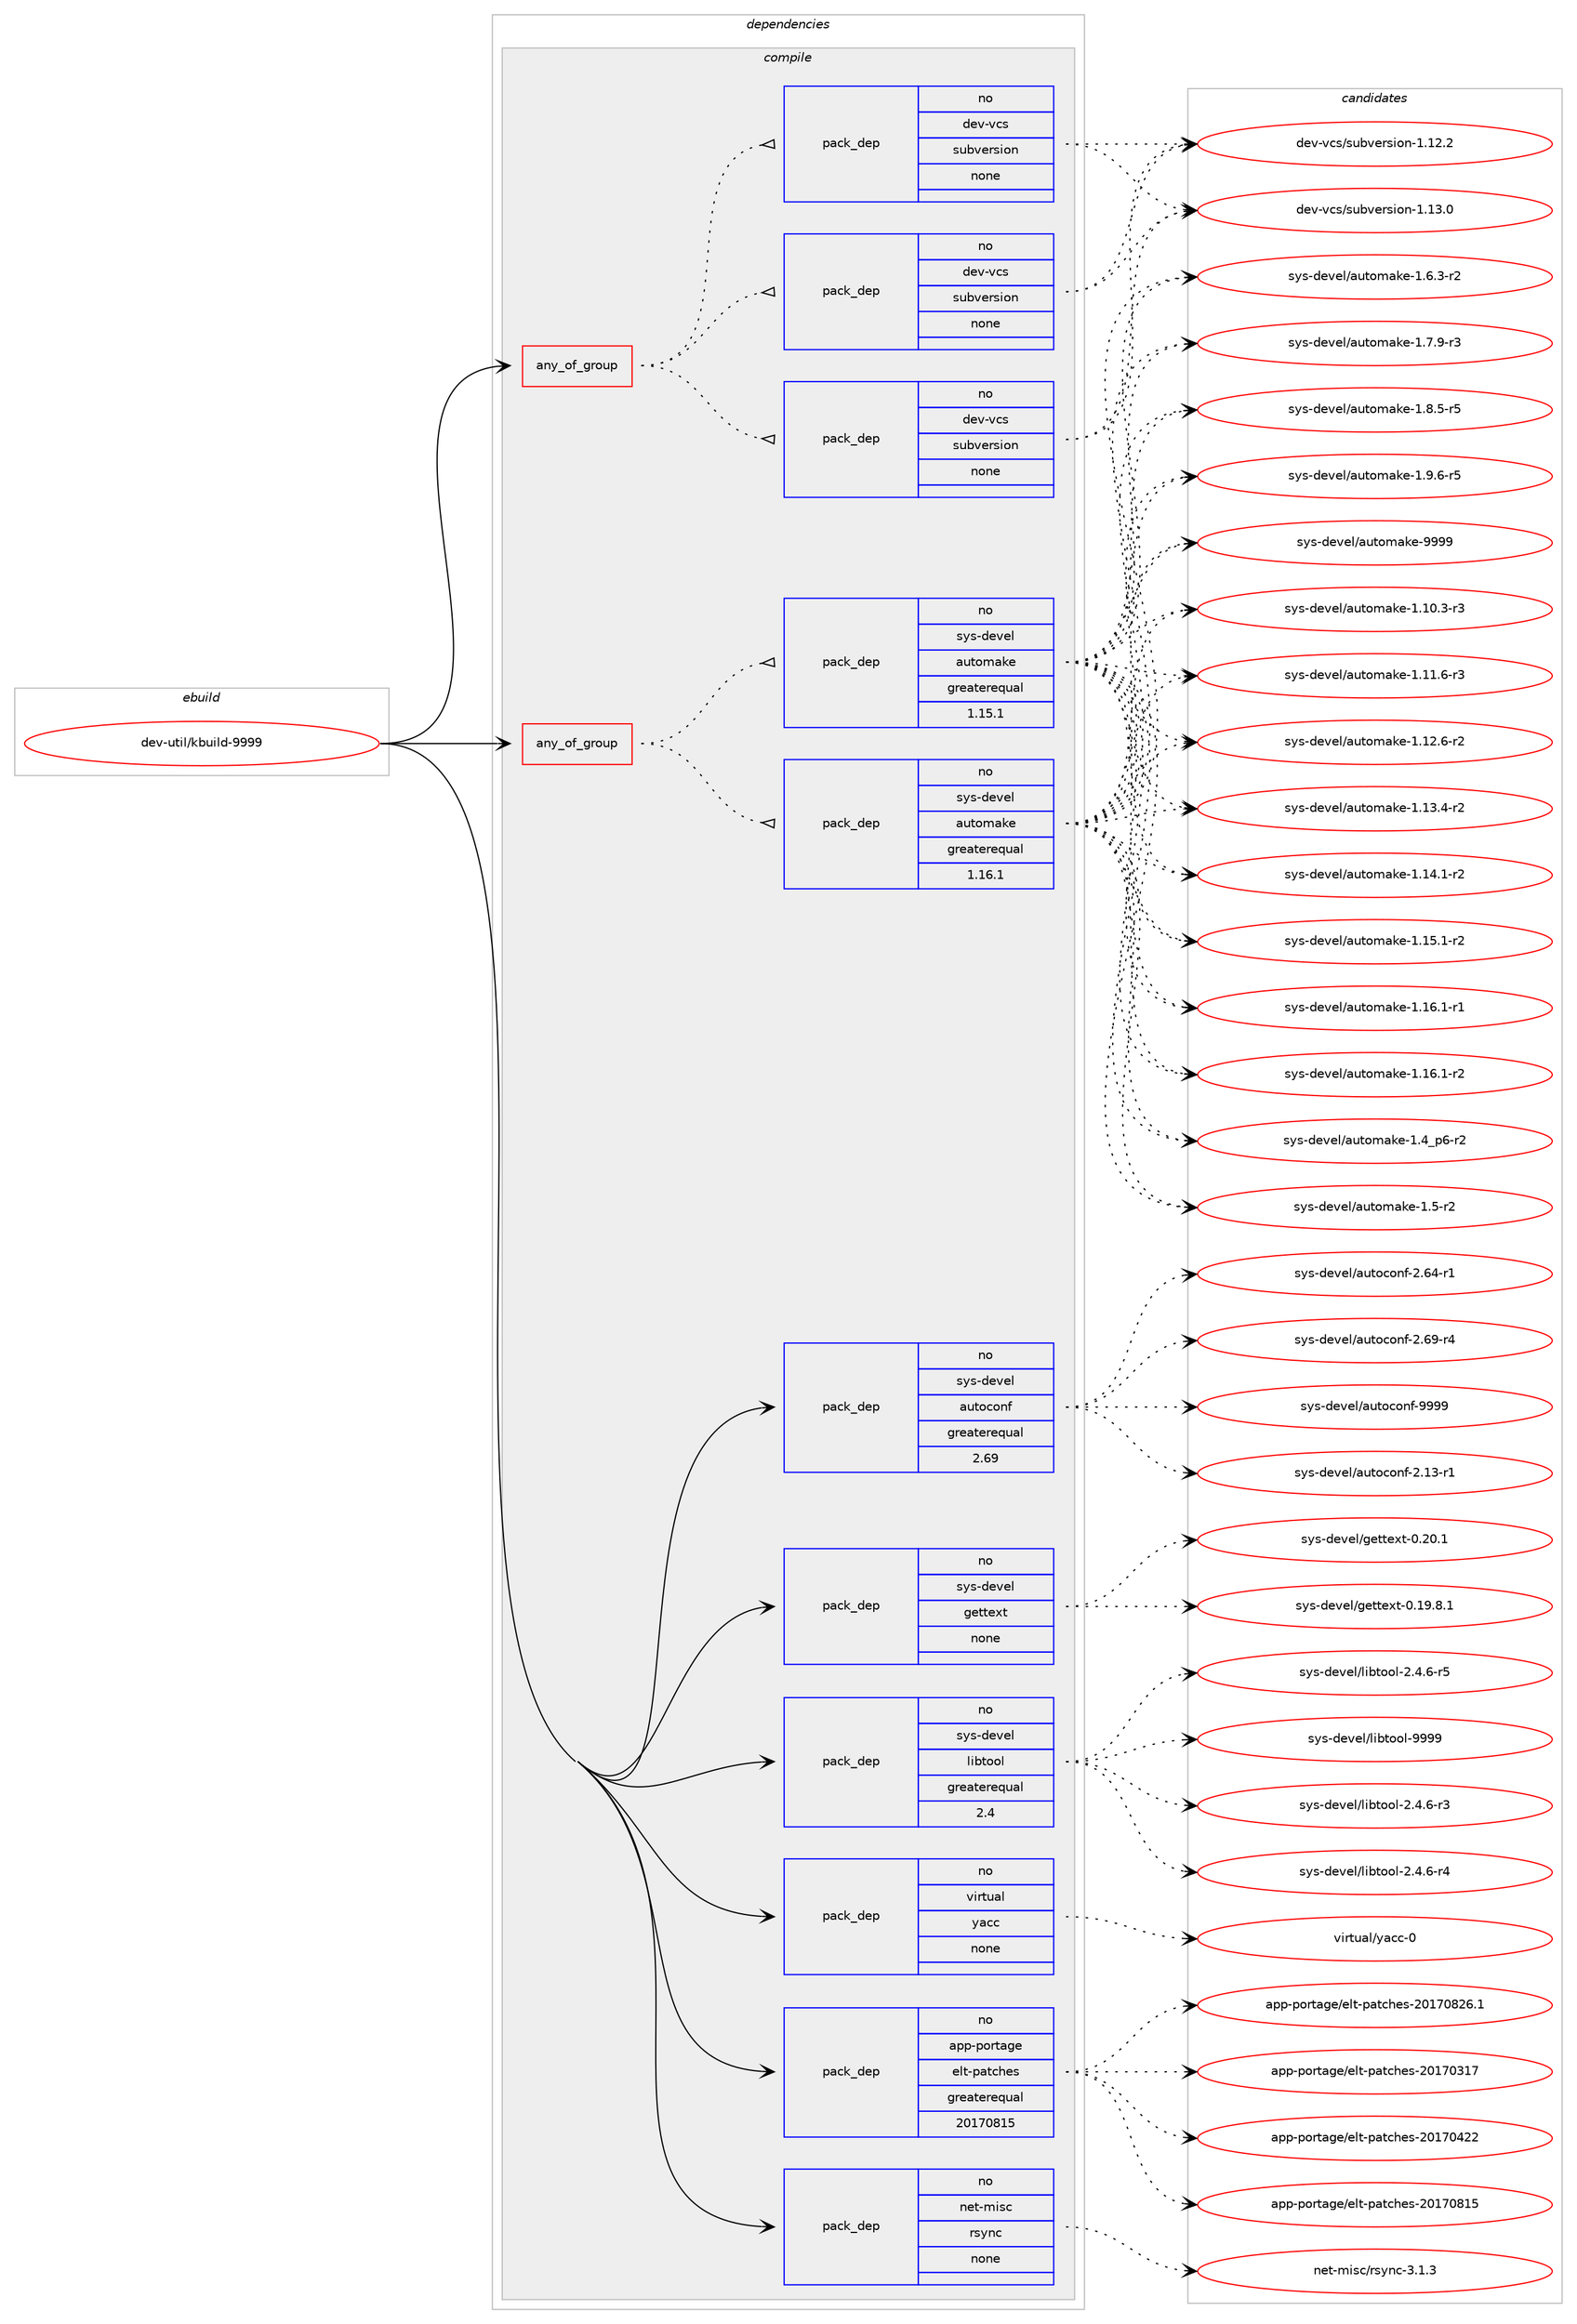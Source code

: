 digraph prolog {

# *************
# Graph options
# *************

newrank=true;
concentrate=true;
compound=true;
graph [rankdir=LR,fontname=Helvetica,fontsize=10,ranksep=1.5];#, ranksep=2.5, nodesep=0.2];
edge  [arrowhead=vee];
node  [fontname=Helvetica,fontsize=10];

# **********
# The ebuild
# **********

subgraph cluster_leftcol {
color=gray;
rank=same;
label=<<i>ebuild</i>>;
id [label="dev-util/kbuild-9999", color=red, width=4, href="../dev-util/kbuild-9999.svg"];
}

# ****************
# The dependencies
# ****************

subgraph cluster_midcol {
color=gray;
label=<<i>dependencies</i>>;
subgraph cluster_compile {
fillcolor="#eeeeee";
style=filled;
label=<<i>compile</i>>;
subgraph any11771 {
dependency729940 [label=<<TABLE BORDER="0" CELLBORDER="1" CELLSPACING="0" CELLPADDING="4"><TR><TD CELLPADDING="10">any_of_group</TD></TR></TABLE>>, shape=none, color=red];subgraph pack534916 {
dependency729941 [label=<<TABLE BORDER="0" CELLBORDER="1" CELLSPACING="0" CELLPADDING="4" WIDTH="220"><TR><TD ROWSPAN="6" CELLPADDING="30">pack_dep</TD></TR><TR><TD WIDTH="110">no</TD></TR><TR><TD>dev-vcs</TD></TR><TR><TD>subversion</TD></TR><TR><TD>none</TD></TR><TR><TD></TD></TR></TABLE>>, shape=none, color=blue];
}
dependency729940:e -> dependency729941:w [weight=20,style="dotted",arrowhead="oinv"];
subgraph pack534917 {
dependency729942 [label=<<TABLE BORDER="0" CELLBORDER="1" CELLSPACING="0" CELLPADDING="4" WIDTH="220"><TR><TD ROWSPAN="6" CELLPADDING="30">pack_dep</TD></TR><TR><TD WIDTH="110">no</TD></TR><TR><TD>dev-vcs</TD></TR><TR><TD>subversion</TD></TR><TR><TD>none</TD></TR><TR><TD></TD></TR></TABLE>>, shape=none, color=blue];
}
dependency729940:e -> dependency729942:w [weight=20,style="dotted",arrowhead="oinv"];
subgraph pack534918 {
dependency729943 [label=<<TABLE BORDER="0" CELLBORDER="1" CELLSPACING="0" CELLPADDING="4" WIDTH="220"><TR><TD ROWSPAN="6" CELLPADDING="30">pack_dep</TD></TR><TR><TD WIDTH="110">no</TD></TR><TR><TD>dev-vcs</TD></TR><TR><TD>subversion</TD></TR><TR><TD>none</TD></TR><TR><TD></TD></TR></TABLE>>, shape=none, color=blue];
}
dependency729940:e -> dependency729943:w [weight=20,style="dotted",arrowhead="oinv"];
}
id:e -> dependency729940:w [weight=20,style="solid",arrowhead="vee"];
subgraph any11772 {
dependency729944 [label=<<TABLE BORDER="0" CELLBORDER="1" CELLSPACING="0" CELLPADDING="4"><TR><TD CELLPADDING="10">any_of_group</TD></TR></TABLE>>, shape=none, color=red];subgraph pack534919 {
dependency729945 [label=<<TABLE BORDER="0" CELLBORDER="1" CELLSPACING="0" CELLPADDING="4" WIDTH="220"><TR><TD ROWSPAN="6" CELLPADDING="30">pack_dep</TD></TR><TR><TD WIDTH="110">no</TD></TR><TR><TD>sys-devel</TD></TR><TR><TD>automake</TD></TR><TR><TD>greaterequal</TD></TR><TR><TD>1.16.1</TD></TR></TABLE>>, shape=none, color=blue];
}
dependency729944:e -> dependency729945:w [weight=20,style="dotted",arrowhead="oinv"];
subgraph pack534920 {
dependency729946 [label=<<TABLE BORDER="0" CELLBORDER="1" CELLSPACING="0" CELLPADDING="4" WIDTH="220"><TR><TD ROWSPAN="6" CELLPADDING="30">pack_dep</TD></TR><TR><TD WIDTH="110">no</TD></TR><TR><TD>sys-devel</TD></TR><TR><TD>automake</TD></TR><TR><TD>greaterequal</TD></TR><TR><TD>1.15.1</TD></TR></TABLE>>, shape=none, color=blue];
}
dependency729944:e -> dependency729946:w [weight=20,style="dotted",arrowhead="oinv"];
}
id:e -> dependency729944:w [weight=20,style="solid",arrowhead="vee"];
subgraph pack534921 {
dependency729947 [label=<<TABLE BORDER="0" CELLBORDER="1" CELLSPACING="0" CELLPADDING="4" WIDTH="220"><TR><TD ROWSPAN="6" CELLPADDING="30">pack_dep</TD></TR><TR><TD WIDTH="110">no</TD></TR><TR><TD>app-portage</TD></TR><TR><TD>elt-patches</TD></TR><TR><TD>greaterequal</TD></TR><TR><TD>20170815</TD></TR></TABLE>>, shape=none, color=blue];
}
id:e -> dependency729947:w [weight=20,style="solid",arrowhead="vee"];
subgraph pack534922 {
dependency729948 [label=<<TABLE BORDER="0" CELLBORDER="1" CELLSPACING="0" CELLPADDING="4" WIDTH="220"><TR><TD ROWSPAN="6" CELLPADDING="30">pack_dep</TD></TR><TR><TD WIDTH="110">no</TD></TR><TR><TD>net-misc</TD></TR><TR><TD>rsync</TD></TR><TR><TD>none</TD></TR><TR><TD></TD></TR></TABLE>>, shape=none, color=blue];
}
id:e -> dependency729948:w [weight=20,style="solid",arrowhead="vee"];
subgraph pack534923 {
dependency729949 [label=<<TABLE BORDER="0" CELLBORDER="1" CELLSPACING="0" CELLPADDING="4" WIDTH="220"><TR><TD ROWSPAN="6" CELLPADDING="30">pack_dep</TD></TR><TR><TD WIDTH="110">no</TD></TR><TR><TD>sys-devel</TD></TR><TR><TD>autoconf</TD></TR><TR><TD>greaterequal</TD></TR><TR><TD>2.69</TD></TR></TABLE>>, shape=none, color=blue];
}
id:e -> dependency729949:w [weight=20,style="solid",arrowhead="vee"];
subgraph pack534924 {
dependency729950 [label=<<TABLE BORDER="0" CELLBORDER="1" CELLSPACING="0" CELLPADDING="4" WIDTH="220"><TR><TD ROWSPAN="6" CELLPADDING="30">pack_dep</TD></TR><TR><TD WIDTH="110">no</TD></TR><TR><TD>sys-devel</TD></TR><TR><TD>gettext</TD></TR><TR><TD>none</TD></TR><TR><TD></TD></TR></TABLE>>, shape=none, color=blue];
}
id:e -> dependency729950:w [weight=20,style="solid",arrowhead="vee"];
subgraph pack534925 {
dependency729951 [label=<<TABLE BORDER="0" CELLBORDER="1" CELLSPACING="0" CELLPADDING="4" WIDTH="220"><TR><TD ROWSPAN="6" CELLPADDING="30">pack_dep</TD></TR><TR><TD WIDTH="110">no</TD></TR><TR><TD>sys-devel</TD></TR><TR><TD>libtool</TD></TR><TR><TD>greaterequal</TD></TR><TR><TD>2.4</TD></TR></TABLE>>, shape=none, color=blue];
}
id:e -> dependency729951:w [weight=20,style="solid",arrowhead="vee"];
subgraph pack534926 {
dependency729952 [label=<<TABLE BORDER="0" CELLBORDER="1" CELLSPACING="0" CELLPADDING="4" WIDTH="220"><TR><TD ROWSPAN="6" CELLPADDING="30">pack_dep</TD></TR><TR><TD WIDTH="110">no</TD></TR><TR><TD>virtual</TD></TR><TR><TD>yacc</TD></TR><TR><TD>none</TD></TR><TR><TD></TD></TR></TABLE>>, shape=none, color=blue];
}
id:e -> dependency729952:w [weight=20,style="solid",arrowhead="vee"];
}
subgraph cluster_compileandrun {
fillcolor="#eeeeee";
style=filled;
label=<<i>compile and run</i>>;
}
subgraph cluster_run {
fillcolor="#eeeeee";
style=filled;
label=<<i>run</i>>;
}
}

# **************
# The candidates
# **************

subgraph cluster_choices {
rank=same;
color=gray;
label=<<i>candidates</i>>;

subgraph choice534916 {
color=black;
nodesep=1;
choice1001011184511899115471151179811810111411510511111045494649504650 [label="dev-vcs/subversion-1.12.2", color=red, width=4,href="../dev-vcs/subversion-1.12.2.svg"];
choice1001011184511899115471151179811810111411510511111045494649514648 [label="dev-vcs/subversion-1.13.0", color=red, width=4,href="../dev-vcs/subversion-1.13.0.svg"];
dependency729941:e -> choice1001011184511899115471151179811810111411510511111045494649504650:w [style=dotted,weight="100"];
dependency729941:e -> choice1001011184511899115471151179811810111411510511111045494649514648:w [style=dotted,weight="100"];
}
subgraph choice534917 {
color=black;
nodesep=1;
choice1001011184511899115471151179811810111411510511111045494649504650 [label="dev-vcs/subversion-1.12.2", color=red, width=4,href="../dev-vcs/subversion-1.12.2.svg"];
choice1001011184511899115471151179811810111411510511111045494649514648 [label="dev-vcs/subversion-1.13.0", color=red, width=4,href="../dev-vcs/subversion-1.13.0.svg"];
dependency729942:e -> choice1001011184511899115471151179811810111411510511111045494649504650:w [style=dotted,weight="100"];
dependency729942:e -> choice1001011184511899115471151179811810111411510511111045494649514648:w [style=dotted,weight="100"];
}
subgraph choice534918 {
color=black;
nodesep=1;
choice1001011184511899115471151179811810111411510511111045494649504650 [label="dev-vcs/subversion-1.12.2", color=red, width=4,href="../dev-vcs/subversion-1.12.2.svg"];
choice1001011184511899115471151179811810111411510511111045494649514648 [label="dev-vcs/subversion-1.13.0", color=red, width=4,href="../dev-vcs/subversion-1.13.0.svg"];
dependency729943:e -> choice1001011184511899115471151179811810111411510511111045494649504650:w [style=dotted,weight="100"];
dependency729943:e -> choice1001011184511899115471151179811810111411510511111045494649514648:w [style=dotted,weight="100"];
}
subgraph choice534919 {
color=black;
nodesep=1;
choice11512111545100101118101108479711711611110997107101454946494846514511451 [label="sys-devel/automake-1.10.3-r3", color=red, width=4,href="../sys-devel/automake-1.10.3-r3.svg"];
choice11512111545100101118101108479711711611110997107101454946494946544511451 [label="sys-devel/automake-1.11.6-r3", color=red, width=4,href="../sys-devel/automake-1.11.6-r3.svg"];
choice11512111545100101118101108479711711611110997107101454946495046544511450 [label="sys-devel/automake-1.12.6-r2", color=red, width=4,href="../sys-devel/automake-1.12.6-r2.svg"];
choice11512111545100101118101108479711711611110997107101454946495146524511450 [label="sys-devel/automake-1.13.4-r2", color=red, width=4,href="../sys-devel/automake-1.13.4-r2.svg"];
choice11512111545100101118101108479711711611110997107101454946495246494511450 [label="sys-devel/automake-1.14.1-r2", color=red, width=4,href="../sys-devel/automake-1.14.1-r2.svg"];
choice11512111545100101118101108479711711611110997107101454946495346494511450 [label="sys-devel/automake-1.15.1-r2", color=red, width=4,href="../sys-devel/automake-1.15.1-r2.svg"];
choice11512111545100101118101108479711711611110997107101454946495446494511449 [label="sys-devel/automake-1.16.1-r1", color=red, width=4,href="../sys-devel/automake-1.16.1-r1.svg"];
choice11512111545100101118101108479711711611110997107101454946495446494511450 [label="sys-devel/automake-1.16.1-r2", color=red, width=4,href="../sys-devel/automake-1.16.1-r2.svg"];
choice115121115451001011181011084797117116111109971071014549465295112544511450 [label="sys-devel/automake-1.4_p6-r2", color=red, width=4,href="../sys-devel/automake-1.4_p6-r2.svg"];
choice11512111545100101118101108479711711611110997107101454946534511450 [label="sys-devel/automake-1.5-r2", color=red, width=4,href="../sys-devel/automake-1.5-r2.svg"];
choice115121115451001011181011084797117116111109971071014549465446514511450 [label="sys-devel/automake-1.6.3-r2", color=red, width=4,href="../sys-devel/automake-1.6.3-r2.svg"];
choice115121115451001011181011084797117116111109971071014549465546574511451 [label="sys-devel/automake-1.7.9-r3", color=red, width=4,href="../sys-devel/automake-1.7.9-r3.svg"];
choice115121115451001011181011084797117116111109971071014549465646534511453 [label="sys-devel/automake-1.8.5-r5", color=red, width=4,href="../sys-devel/automake-1.8.5-r5.svg"];
choice115121115451001011181011084797117116111109971071014549465746544511453 [label="sys-devel/automake-1.9.6-r5", color=red, width=4,href="../sys-devel/automake-1.9.6-r5.svg"];
choice115121115451001011181011084797117116111109971071014557575757 [label="sys-devel/automake-9999", color=red, width=4,href="../sys-devel/automake-9999.svg"];
dependency729945:e -> choice11512111545100101118101108479711711611110997107101454946494846514511451:w [style=dotted,weight="100"];
dependency729945:e -> choice11512111545100101118101108479711711611110997107101454946494946544511451:w [style=dotted,weight="100"];
dependency729945:e -> choice11512111545100101118101108479711711611110997107101454946495046544511450:w [style=dotted,weight="100"];
dependency729945:e -> choice11512111545100101118101108479711711611110997107101454946495146524511450:w [style=dotted,weight="100"];
dependency729945:e -> choice11512111545100101118101108479711711611110997107101454946495246494511450:w [style=dotted,weight="100"];
dependency729945:e -> choice11512111545100101118101108479711711611110997107101454946495346494511450:w [style=dotted,weight="100"];
dependency729945:e -> choice11512111545100101118101108479711711611110997107101454946495446494511449:w [style=dotted,weight="100"];
dependency729945:e -> choice11512111545100101118101108479711711611110997107101454946495446494511450:w [style=dotted,weight="100"];
dependency729945:e -> choice115121115451001011181011084797117116111109971071014549465295112544511450:w [style=dotted,weight="100"];
dependency729945:e -> choice11512111545100101118101108479711711611110997107101454946534511450:w [style=dotted,weight="100"];
dependency729945:e -> choice115121115451001011181011084797117116111109971071014549465446514511450:w [style=dotted,weight="100"];
dependency729945:e -> choice115121115451001011181011084797117116111109971071014549465546574511451:w [style=dotted,weight="100"];
dependency729945:e -> choice115121115451001011181011084797117116111109971071014549465646534511453:w [style=dotted,weight="100"];
dependency729945:e -> choice115121115451001011181011084797117116111109971071014549465746544511453:w [style=dotted,weight="100"];
dependency729945:e -> choice115121115451001011181011084797117116111109971071014557575757:w [style=dotted,weight="100"];
}
subgraph choice534920 {
color=black;
nodesep=1;
choice11512111545100101118101108479711711611110997107101454946494846514511451 [label="sys-devel/automake-1.10.3-r3", color=red, width=4,href="../sys-devel/automake-1.10.3-r3.svg"];
choice11512111545100101118101108479711711611110997107101454946494946544511451 [label="sys-devel/automake-1.11.6-r3", color=red, width=4,href="../sys-devel/automake-1.11.6-r3.svg"];
choice11512111545100101118101108479711711611110997107101454946495046544511450 [label="sys-devel/automake-1.12.6-r2", color=red, width=4,href="../sys-devel/automake-1.12.6-r2.svg"];
choice11512111545100101118101108479711711611110997107101454946495146524511450 [label="sys-devel/automake-1.13.4-r2", color=red, width=4,href="../sys-devel/automake-1.13.4-r2.svg"];
choice11512111545100101118101108479711711611110997107101454946495246494511450 [label="sys-devel/automake-1.14.1-r2", color=red, width=4,href="../sys-devel/automake-1.14.1-r2.svg"];
choice11512111545100101118101108479711711611110997107101454946495346494511450 [label="sys-devel/automake-1.15.1-r2", color=red, width=4,href="../sys-devel/automake-1.15.1-r2.svg"];
choice11512111545100101118101108479711711611110997107101454946495446494511449 [label="sys-devel/automake-1.16.1-r1", color=red, width=4,href="../sys-devel/automake-1.16.1-r1.svg"];
choice11512111545100101118101108479711711611110997107101454946495446494511450 [label="sys-devel/automake-1.16.1-r2", color=red, width=4,href="../sys-devel/automake-1.16.1-r2.svg"];
choice115121115451001011181011084797117116111109971071014549465295112544511450 [label="sys-devel/automake-1.4_p6-r2", color=red, width=4,href="../sys-devel/automake-1.4_p6-r2.svg"];
choice11512111545100101118101108479711711611110997107101454946534511450 [label="sys-devel/automake-1.5-r2", color=red, width=4,href="../sys-devel/automake-1.5-r2.svg"];
choice115121115451001011181011084797117116111109971071014549465446514511450 [label="sys-devel/automake-1.6.3-r2", color=red, width=4,href="../sys-devel/automake-1.6.3-r2.svg"];
choice115121115451001011181011084797117116111109971071014549465546574511451 [label="sys-devel/automake-1.7.9-r3", color=red, width=4,href="../sys-devel/automake-1.7.9-r3.svg"];
choice115121115451001011181011084797117116111109971071014549465646534511453 [label="sys-devel/automake-1.8.5-r5", color=red, width=4,href="../sys-devel/automake-1.8.5-r5.svg"];
choice115121115451001011181011084797117116111109971071014549465746544511453 [label="sys-devel/automake-1.9.6-r5", color=red, width=4,href="../sys-devel/automake-1.9.6-r5.svg"];
choice115121115451001011181011084797117116111109971071014557575757 [label="sys-devel/automake-9999", color=red, width=4,href="../sys-devel/automake-9999.svg"];
dependency729946:e -> choice11512111545100101118101108479711711611110997107101454946494846514511451:w [style=dotted,weight="100"];
dependency729946:e -> choice11512111545100101118101108479711711611110997107101454946494946544511451:w [style=dotted,weight="100"];
dependency729946:e -> choice11512111545100101118101108479711711611110997107101454946495046544511450:w [style=dotted,weight="100"];
dependency729946:e -> choice11512111545100101118101108479711711611110997107101454946495146524511450:w [style=dotted,weight="100"];
dependency729946:e -> choice11512111545100101118101108479711711611110997107101454946495246494511450:w [style=dotted,weight="100"];
dependency729946:e -> choice11512111545100101118101108479711711611110997107101454946495346494511450:w [style=dotted,weight="100"];
dependency729946:e -> choice11512111545100101118101108479711711611110997107101454946495446494511449:w [style=dotted,weight="100"];
dependency729946:e -> choice11512111545100101118101108479711711611110997107101454946495446494511450:w [style=dotted,weight="100"];
dependency729946:e -> choice115121115451001011181011084797117116111109971071014549465295112544511450:w [style=dotted,weight="100"];
dependency729946:e -> choice11512111545100101118101108479711711611110997107101454946534511450:w [style=dotted,weight="100"];
dependency729946:e -> choice115121115451001011181011084797117116111109971071014549465446514511450:w [style=dotted,weight="100"];
dependency729946:e -> choice115121115451001011181011084797117116111109971071014549465546574511451:w [style=dotted,weight="100"];
dependency729946:e -> choice115121115451001011181011084797117116111109971071014549465646534511453:w [style=dotted,weight="100"];
dependency729946:e -> choice115121115451001011181011084797117116111109971071014549465746544511453:w [style=dotted,weight="100"];
dependency729946:e -> choice115121115451001011181011084797117116111109971071014557575757:w [style=dotted,weight="100"];
}
subgraph choice534921 {
color=black;
nodesep=1;
choice97112112451121111141169710310147101108116451129711699104101115455048495548514955 [label="app-portage/elt-patches-20170317", color=red, width=4,href="../app-portage/elt-patches-20170317.svg"];
choice97112112451121111141169710310147101108116451129711699104101115455048495548525050 [label="app-portage/elt-patches-20170422", color=red, width=4,href="../app-portage/elt-patches-20170422.svg"];
choice97112112451121111141169710310147101108116451129711699104101115455048495548564953 [label="app-portage/elt-patches-20170815", color=red, width=4,href="../app-portage/elt-patches-20170815.svg"];
choice971121124511211111411697103101471011081164511297116991041011154550484955485650544649 [label="app-portage/elt-patches-20170826.1", color=red, width=4,href="../app-portage/elt-patches-20170826.1.svg"];
dependency729947:e -> choice97112112451121111141169710310147101108116451129711699104101115455048495548514955:w [style=dotted,weight="100"];
dependency729947:e -> choice97112112451121111141169710310147101108116451129711699104101115455048495548525050:w [style=dotted,weight="100"];
dependency729947:e -> choice97112112451121111141169710310147101108116451129711699104101115455048495548564953:w [style=dotted,weight="100"];
dependency729947:e -> choice971121124511211111411697103101471011081164511297116991041011154550484955485650544649:w [style=dotted,weight="100"];
}
subgraph choice534922 {
color=black;
nodesep=1;
choice11010111645109105115994711411512111099455146494651 [label="net-misc/rsync-3.1.3", color=red, width=4,href="../net-misc/rsync-3.1.3.svg"];
dependency729948:e -> choice11010111645109105115994711411512111099455146494651:w [style=dotted,weight="100"];
}
subgraph choice534923 {
color=black;
nodesep=1;
choice1151211154510010111810110847971171161119911111010245504649514511449 [label="sys-devel/autoconf-2.13-r1", color=red, width=4,href="../sys-devel/autoconf-2.13-r1.svg"];
choice1151211154510010111810110847971171161119911111010245504654524511449 [label="sys-devel/autoconf-2.64-r1", color=red, width=4,href="../sys-devel/autoconf-2.64-r1.svg"];
choice1151211154510010111810110847971171161119911111010245504654574511452 [label="sys-devel/autoconf-2.69-r4", color=red, width=4,href="../sys-devel/autoconf-2.69-r4.svg"];
choice115121115451001011181011084797117116111991111101024557575757 [label="sys-devel/autoconf-9999", color=red, width=4,href="../sys-devel/autoconf-9999.svg"];
dependency729949:e -> choice1151211154510010111810110847971171161119911111010245504649514511449:w [style=dotted,weight="100"];
dependency729949:e -> choice1151211154510010111810110847971171161119911111010245504654524511449:w [style=dotted,weight="100"];
dependency729949:e -> choice1151211154510010111810110847971171161119911111010245504654574511452:w [style=dotted,weight="100"];
dependency729949:e -> choice115121115451001011181011084797117116111991111101024557575757:w [style=dotted,weight="100"];
}
subgraph choice534924 {
color=black;
nodesep=1;
choice1151211154510010111810110847103101116116101120116454846495746564649 [label="sys-devel/gettext-0.19.8.1", color=red, width=4,href="../sys-devel/gettext-0.19.8.1.svg"];
choice115121115451001011181011084710310111611610112011645484650484649 [label="sys-devel/gettext-0.20.1", color=red, width=4,href="../sys-devel/gettext-0.20.1.svg"];
dependency729950:e -> choice1151211154510010111810110847103101116116101120116454846495746564649:w [style=dotted,weight="100"];
dependency729950:e -> choice115121115451001011181011084710310111611610112011645484650484649:w [style=dotted,weight="100"];
}
subgraph choice534925 {
color=black;
nodesep=1;
choice1151211154510010111810110847108105981161111111084550465246544511451 [label="sys-devel/libtool-2.4.6-r3", color=red, width=4,href="../sys-devel/libtool-2.4.6-r3.svg"];
choice1151211154510010111810110847108105981161111111084550465246544511452 [label="sys-devel/libtool-2.4.6-r4", color=red, width=4,href="../sys-devel/libtool-2.4.6-r4.svg"];
choice1151211154510010111810110847108105981161111111084550465246544511453 [label="sys-devel/libtool-2.4.6-r5", color=red, width=4,href="../sys-devel/libtool-2.4.6-r5.svg"];
choice1151211154510010111810110847108105981161111111084557575757 [label="sys-devel/libtool-9999", color=red, width=4,href="../sys-devel/libtool-9999.svg"];
dependency729951:e -> choice1151211154510010111810110847108105981161111111084550465246544511451:w [style=dotted,weight="100"];
dependency729951:e -> choice1151211154510010111810110847108105981161111111084550465246544511452:w [style=dotted,weight="100"];
dependency729951:e -> choice1151211154510010111810110847108105981161111111084550465246544511453:w [style=dotted,weight="100"];
dependency729951:e -> choice1151211154510010111810110847108105981161111111084557575757:w [style=dotted,weight="100"];
}
subgraph choice534926 {
color=black;
nodesep=1;
choice11810511411611797108471219799994548 [label="virtual/yacc-0", color=red, width=4,href="../virtual/yacc-0.svg"];
dependency729952:e -> choice11810511411611797108471219799994548:w [style=dotted,weight="100"];
}
}

}
